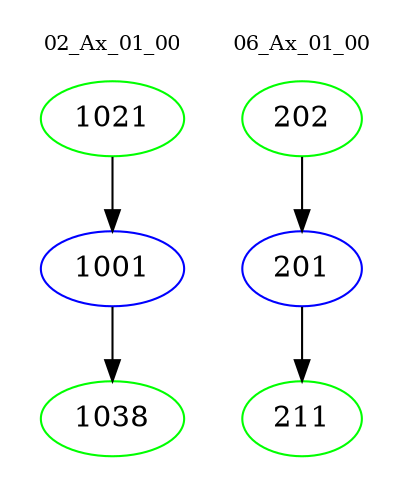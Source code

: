 digraph{
subgraph cluster_0 {
color = white
label = "02_Ax_01_00";
fontsize=10;
T0_1021 [label="1021", color="green"]
T0_1021 -> T0_1001 [color="black"]
T0_1001 [label="1001", color="blue"]
T0_1001 -> T0_1038 [color="black"]
T0_1038 [label="1038", color="green"]
}
subgraph cluster_1 {
color = white
label = "06_Ax_01_00";
fontsize=10;
T1_202 [label="202", color="green"]
T1_202 -> T1_201 [color="black"]
T1_201 [label="201", color="blue"]
T1_201 -> T1_211 [color="black"]
T1_211 [label="211", color="green"]
}
}
